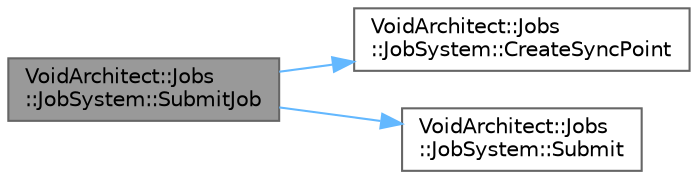 digraph "VoidArchitect::Jobs::JobSystem::SubmitJob"
{
 // LATEX_PDF_SIZE
  bgcolor="transparent";
  edge [fontname=Helvetica,fontsize=10,labelfontname=Helvetica,labelfontsize=10];
  node [fontname=Helvetica,fontsize=10,shape=box,height=0.2,width=0.4];
  rankdir="LR";
  Node1 [id="Node000001",label="VoidArchitect::Jobs\l::JobSystem::SubmitJob",height=0.2,width=0.4,color="gray40", fillcolor="grey60", style="filled", fontcolor="black",tooltip="Submit a simple job (automatically creates SyncPoint)"];
  Node1 -> Node2 [id="edge3_Node000001_Node000002",color="steelblue1",style="solid",tooltip=" "];
  Node2 [id="Node000002",label="VoidArchitect::Jobs\l::JobSystem::CreateSyncPoint",height=0.2,width=0.4,color="grey40", fillcolor="white", style="filled",URL="$class_void_architect_1_1_jobs_1_1_job_system.html#a8c595ad5a2b69f76955bf46364456f12",tooltip="Create a new SyncPoint for dependency coordination."];
  Node1 -> Node3 [id="edge4_Node000001_Node000003",color="steelblue1",style="solid",tooltip=" "];
  Node3 [id="Node000003",label="VoidArchitect::Jobs\l::JobSystem::Submit",height=0.2,width=0.4,color="grey40", fillcolor="white", style="filled",URL="$class_void_architect_1_1_jobs_1_1_job_system.html#a60729ca864a5ca9e0941e50aac9af664",tooltip="Submit a job for execution with explicit SyncPoint."];
}

